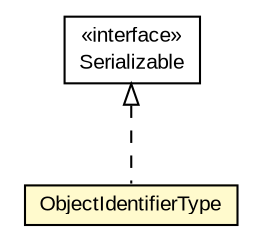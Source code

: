 #!/usr/local/bin/dot
#
# Class diagram 
# Generated by UMLGraph version R5_6-24-gf6e263 (http://www.umlgraph.org/)
#

digraph G {
	edge [fontname="arial",fontsize=10,labelfontname="arial",labelfontsize=10];
	node [fontname="arial",fontsize=10,shape=plaintext];
	nodesep=0.25;
	ranksep=0.5;
	// eu.europa.esig.jaxb.xades.ObjectIdentifierType
	c458552 [label=<<table title="eu.europa.esig.jaxb.xades.ObjectIdentifierType" border="0" cellborder="1" cellspacing="0" cellpadding="2" port="p" bgcolor="lemonChiffon" href="./ObjectIdentifierType.html">
		<tr><td><table border="0" cellspacing="0" cellpadding="1">
<tr><td align="center" balign="center"> ObjectIdentifierType </td></tr>
		</table></td></tr>
		</table>>, URL="./ObjectIdentifierType.html", fontname="arial", fontcolor="black", fontsize=10.0];
	//eu.europa.esig.jaxb.xades.ObjectIdentifierType implements java.io.Serializable
	c458777:p -> c458552:p [dir=back,arrowtail=empty,style=dashed];
	// java.io.Serializable
	c458777 [label=<<table title="java.io.Serializable" border="0" cellborder="1" cellspacing="0" cellpadding="2" port="p" href="http://java.sun.com/j2se/1.4.2/docs/api/java/io/Serializable.html">
		<tr><td><table border="0" cellspacing="0" cellpadding="1">
<tr><td align="center" balign="center"> &#171;interface&#187; </td></tr>
<tr><td align="center" balign="center"> Serializable </td></tr>
		</table></td></tr>
		</table>>, URL="http://java.sun.com/j2se/1.4.2/docs/api/java/io/Serializable.html", fontname="arial", fontcolor="black", fontsize=10.0];
}


